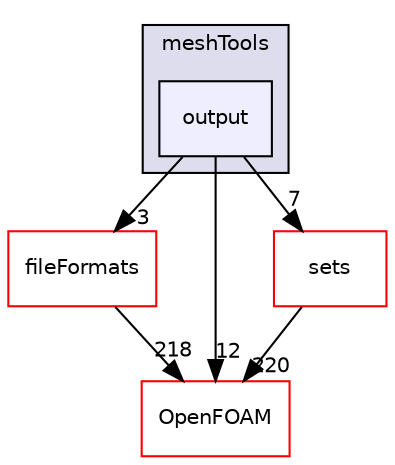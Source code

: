 digraph "src/meshTools/output" {
  bgcolor=transparent;
  compound=true
  node [ fontsize="10", fontname="Helvetica"];
  edge [ labelfontsize="10", labelfontname="Helvetica"];
  subgraph clusterdir_ae30ad0bef50cf391b24c614251bb9fd {
    graph [ bgcolor="#ddddee", pencolor="black", label="meshTools" fontname="Helvetica", fontsize="10", URL="dir_ae30ad0bef50cf391b24c614251bb9fd.html"]
  dir_3db38cd7e70a8b62f5e2b7b1a971d99c [shape=box, label="output", style="filled", fillcolor="#eeeeff", pencolor="black", URL="dir_3db38cd7e70a8b62f5e2b7b1a971d99c.html"];
  }
  dir_b05602f37bb521a7142c0a3e200b5f35 [shape=box label="fileFormats" color="red" URL="dir_b05602f37bb521a7142c0a3e200b5f35.html"];
  dir_c5473ff19b20e6ec4dfe5c310b3778a8 [shape=box label="OpenFOAM" color="red" URL="dir_c5473ff19b20e6ec4dfe5c310b3778a8.html"];
  dir_2133a227430c598cbabf81244446fac0 [shape=box label="sets" color="red" URL="dir_2133a227430c598cbabf81244446fac0.html"];
  dir_b05602f37bb521a7142c0a3e200b5f35->dir_c5473ff19b20e6ec4dfe5c310b3778a8 [headlabel="218", labeldistance=1.5 headhref="dir_000682_002151.html"];
  dir_3db38cd7e70a8b62f5e2b7b1a971d99c->dir_b05602f37bb521a7142c0a3e200b5f35 [headlabel="3", labeldistance=1.5 headhref="dir_002017_000682.html"];
  dir_3db38cd7e70a8b62f5e2b7b1a971d99c->dir_c5473ff19b20e6ec4dfe5c310b3778a8 [headlabel="12", labeldistance=1.5 headhref="dir_002017_002151.html"];
  dir_3db38cd7e70a8b62f5e2b7b1a971d99c->dir_2133a227430c598cbabf81244446fac0 [headlabel="7", labeldistance=1.5 headhref="dir_002017_002051.html"];
  dir_2133a227430c598cbabf81244446fac0->dir_c5473ff19b20e6ec4dfe5c310b3778a8 [headlabel="220", labeldistance=1.5 headhref="dir_002051_002151.html"];
}
